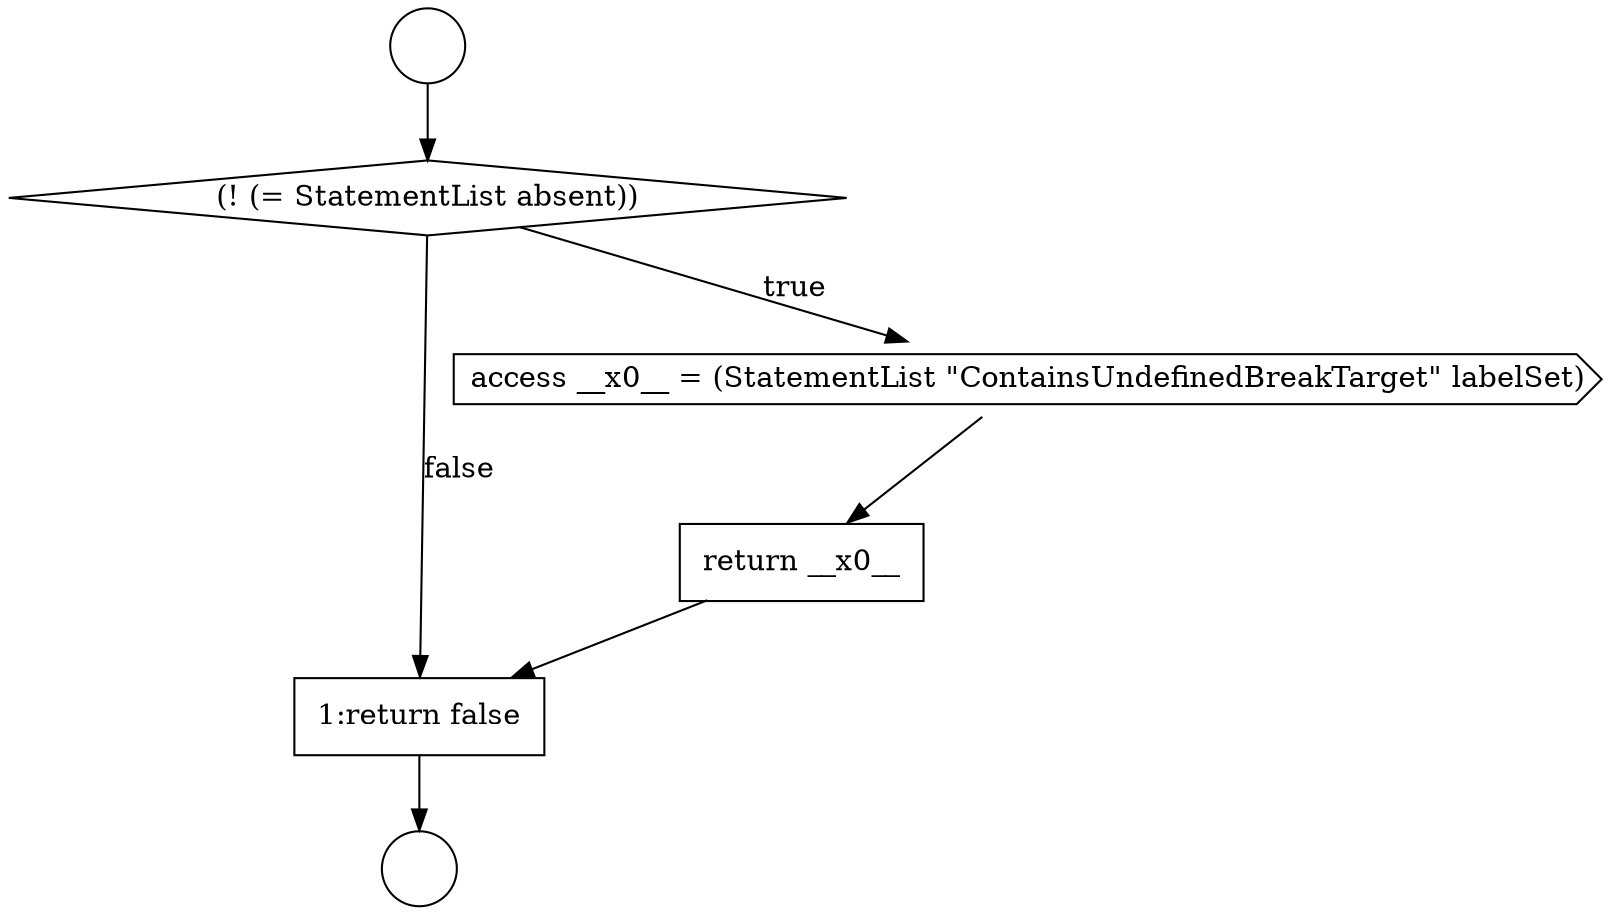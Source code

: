 digraph {
  node6964 [shape=none, margin=0, label=<<font color="black">
    <table border="0" cellborder="1" cellspacing="0" cellpadding="10">
      <tr><td align="left">1:return false</td></tr>
    </table>
  </font>> color="black" fillcolor="white" style=filled]
  node6963 [shape=none, margin=0, label=<<font color="black">
    <table border="0" cellborder="1" cellspacing="0" cellpadding="10">
      <tr><td align="left">return __x0__</td></tr>
    </table>
  </font>> color="black" fillcolor="white" style=filled]
  node6959 [shape=circle label=" " color="black" fillcolor="white" style=filled]
  node6962 [shape=cds, label=<<font color="black">access __x0__ = (StatementList &quot;ContainsUndefinedBreakTarget&quot; labelSet)</font>> color="black" fillcolor="white" style=filled]
  node6960 [shape=circle label=" " color="black" fillcolor="white" style=filled]
  node6961 [shape=diamond, label=<<font color="black">(! (= StatementList absent))</font>> color="black" fillcolor="white" style=filled]
  node6961 -> node6962 [label=<<font color="black">true</font>> color="black"]
  node6961 -> node6964 [label=<<font color="black">false</font>> color="black"]
  node6964 -> node6960 [ color="black"]
  node6962 -> node6963 [ color="black"]
  node6959 -> node6961 [ color="black"]
  node6963 -> node6964 [ color="black"]
}
